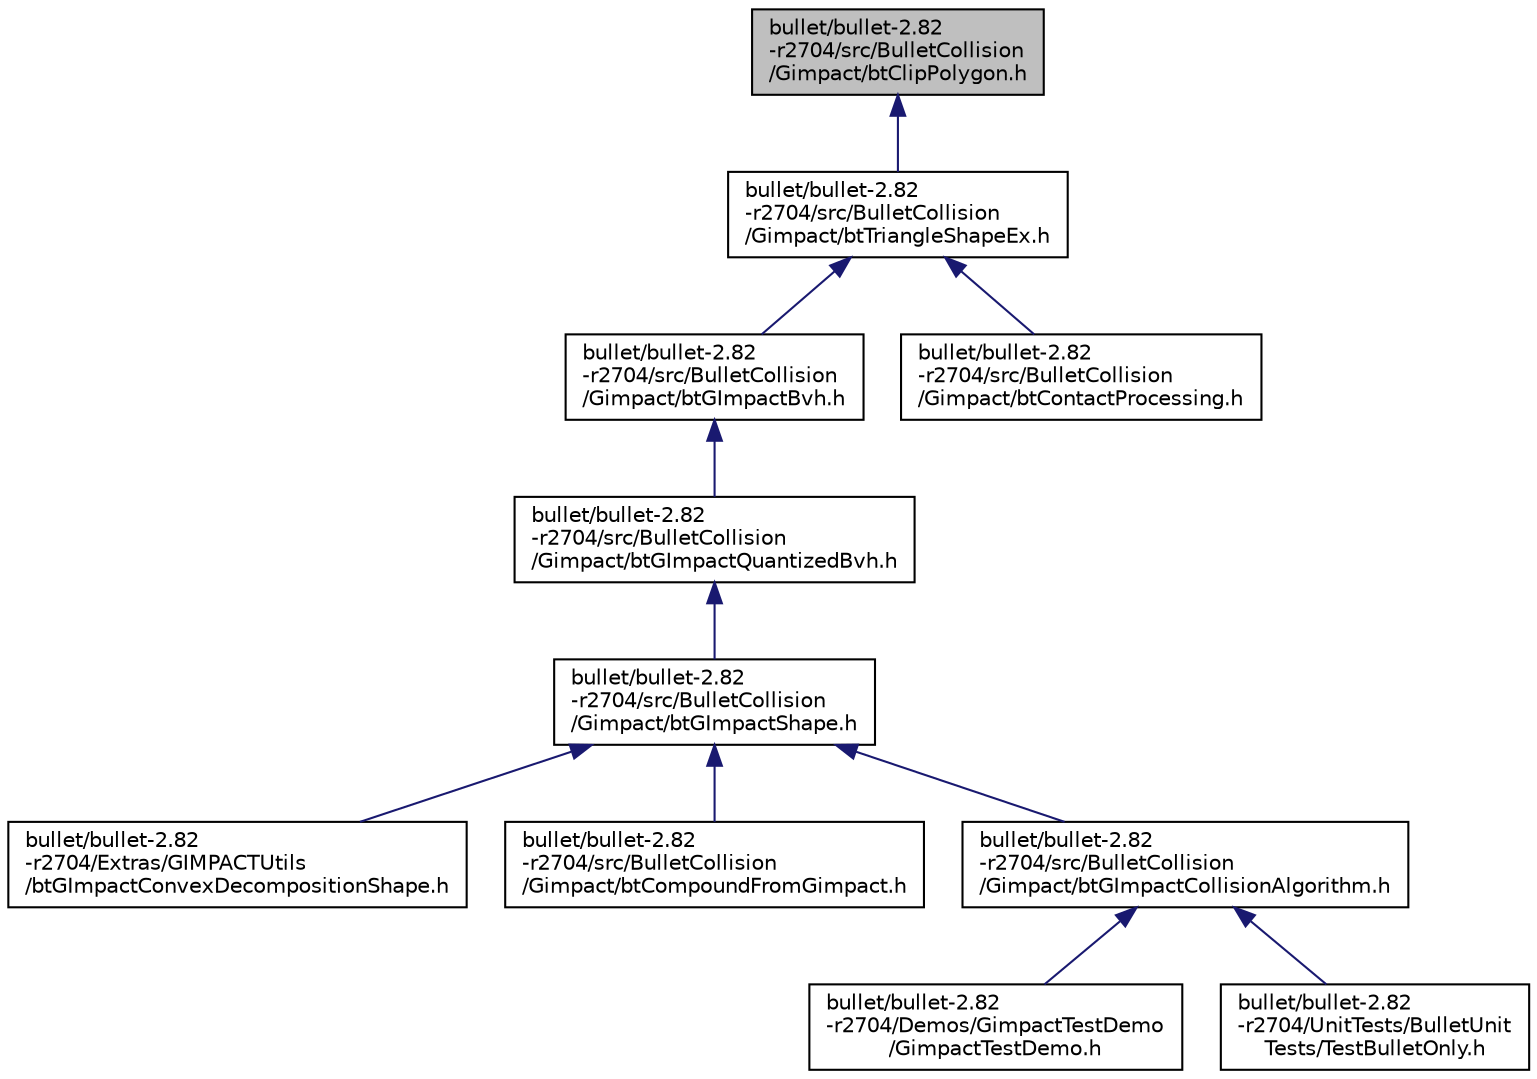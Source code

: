 digraph "bullet/bullet-2.82-r2704/src/BulletCollision/Gimpact/btClipPolygon.h"
{
  edge [fontname="Helvetica",fontsize="10",labelfontname="Helvetica",labelfontsize="10"];
  node [fontname="Helvetica",fontsize="10",shape=record];
  Node1 [label="bullet/bullet-2.82\l-r2704/src/BulletCollision\l/Gimpact/btClipPolygon.h",height=0.2,width=0.4,color="black", fillcolor="grey75", style="filled", fontcolor="black"];
  Node1 -> Node2 [dir="back",color="midnightblue",fontsize="10",style="solid"];
  Node2 [label="bullet/bullet-2.82\l-r2704/src/BulletCollision\l/Gimpact/btTriangleShapeEx.h",height=0.2,width=0.4,color="black", fillcolor="white", style="filled",URL="$bt_triangle_shape_ex_8h_source.html"];
  Node2 -> Node3 [dir="back",color="midnightblue",fontsize="10",style="solid"];
  Node3 [label="bullet/bullet-2.82\l-r2704/src/BulletCollision\l/Gimpact/btGImpactBvh.h",height=0.2,width=0.4,color="black", fillcolor="white", style="filled",URL="$bt_g_impact_bvh_8h_source.html"];
  Node3 -> Node4 [dir="back",color="midnightblue",fontsize="10",style="solid"];
  Node4 [label="bullet/bullet-2.82\l-r2704/src/BulletCollision\l/Gimpact/btGImpactQuantizedBvh.h",height=0.2,width=0.4,color="black", fillcolor="white", style="filled",URL="$bt_g_impact_quantized_bvh_8h.html"];
  Node4 -> Node5 [dir="back",color="midnightblue",fontsize="10",style="solid"];
  Node5 [label="bullet/bullet-2.82\l-r2704/src/BulletCollision\l/Gimpact/btGImpactShape.h",height=0.2,width=0.4,color="black", fillcolor="white", style="filled",URL="$bt_g_impact_shape_8h.html"];
  Node5 -> Node6 [dir="back",color="midnightblue",fontsize="10",style="solid"];
  Node6 [label="bullet/bullet-2.82\l-r2704/Extras/GIMPACTUtils\l/btGImpactConvexDecompositionShape.h",height=0.2,width=0.4,color="black", fillcolor="white", style="filled",URL="$bt_g_impact_convex_decomposition_shape_8h.html"];
  Node5 -> Node7 [dir="back",color="midnightblue",fontsize="10",style="solid"];
  Node7 [label="bullet/bullet-2.82\l-r2704/src/BulletCollision\l/Gimpact/btCompoundFromGimpact.h",height=0.2,width=0.4,color="black", fillcolor="white", style="filled",URL="$bt_compound_from_gimpact_8h_source.html"];
  Node5 -> Node8 [dir="back",color="midnightblue",fontsize="10",style="solid"];
  Node8 [label="bullet/bullet-2.82\l-r2704/src/BulletCollision\l/Gimpact/btGImpactCollisionAlgorithm.h",height=0.2,width=0.4,color="black", fillcolor="white", style="filled",URL="$bt_g_impact_collision_algorithm_8h_source.html"];
  Node8 -> Node9 [dir="back",color="midnightblue",fontsize="10",style="solid"];
  Node9 [label="bullet/bullet-2.82\l-r2704/Demos/GimpactTestDemo\l/GimpactTestDemo.h",height=0.2,width=0.4,color="black", fillcolor="white", style="filled",URL="$_gimpact_test_demo_8h_source.html"];
  Node8 -> Node10 [dir="back",color="midnightblue",fontsize="10",style="solid"];
  Node10 [label="bullet/bullet-2.82\l-r2704/UnitTests/BulletUnit\lTests/TestBulletOnly.h",height=0.2,width=0.4,color="black", fillcolor="white", style="filled",URL="$_test_bullet_only_8h_source.html"];
  Node2 -> Node11 [dir="back",color="midnightblue",fontsize="10",style="solid"];
  Node11 [label="bullet/bullet-2.82\l-r2704/src/BulletCollision\l/Gimpact/btContactProcessing.h",height=0.2,width=0.4,color="black", fillcolor="white", style="filled",URL="$bt_contact_processing_8h_source.html"];
}

